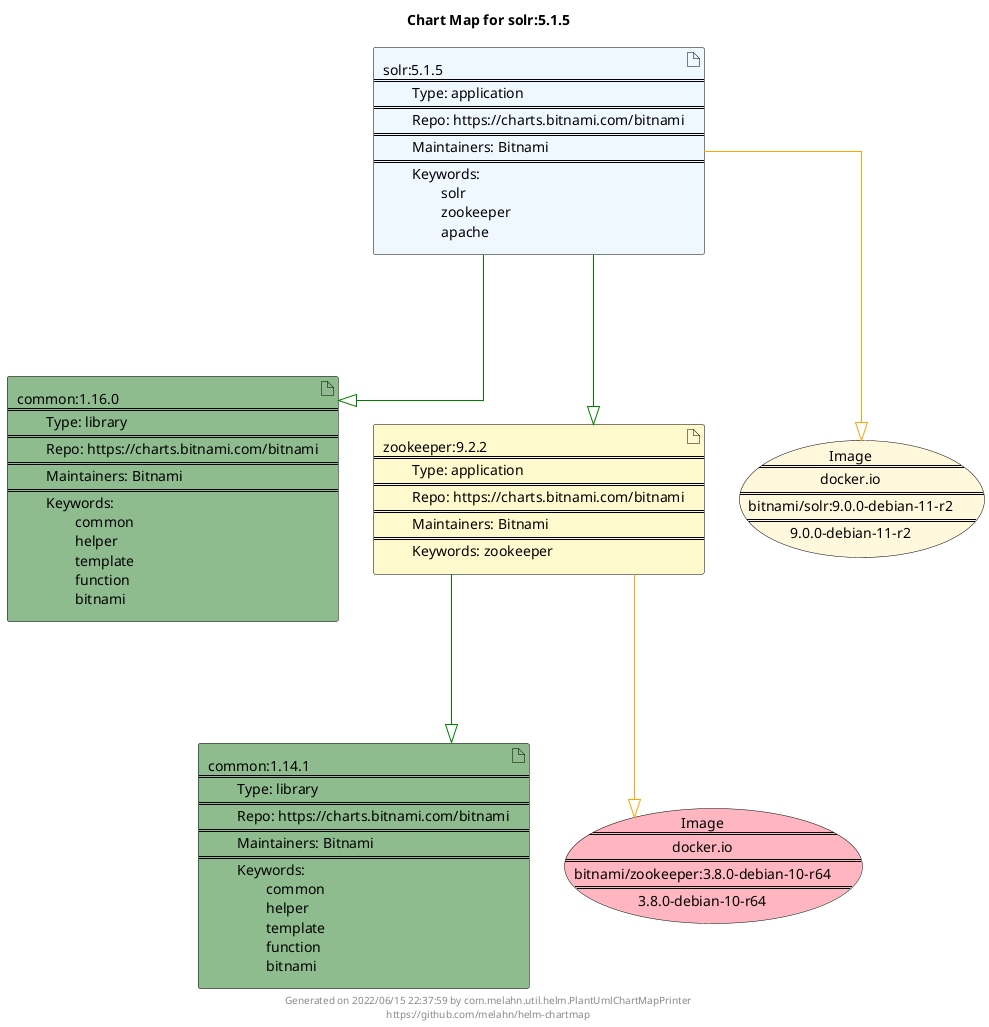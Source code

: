 @startuml
skinparam linetype ortho
skinparam backgroundColor white
skinparam usecaseBorderColor black
skinparam usecaseArrowColor LightSlateGray
skinparam artifactBorderColor black
skinparam artifactArrowColor LightSlateGray

title Chart Map for solr:5.1.5

'There are 4 referenced Helm Charts
artifact "solr:5.1.5\n====\n\tType: application\n====\n\tRepo: https://charts.bitnami.com/bitnami\n====\n\tMaintainers: Bitnami\n====\n\tKeywords: \n\t\tsolr\n\t\tzookeeper\n\t\tapache" as solr_5_1_5 #AliceBlue
artifact "common:1.16.0\n====\n\tType: library\n====\n\tRepo: https://charts.bitnami.com/bitnami\n====\n\tMaintainers: Bitnami\n====\n\tKeywords: \n\t\tcommon\n\t\thelper\n\t\ttemplate\n\t\tfunction\n\t\tbitnami" as common_1_16_0 #DarkSeaGreen
artifact "common:1.14.1\n====\n\tType: library\n====\n\tRepo: https://charts.bitnami.com/bitnami\n====\n\tMaintainers: Bitnami\n====\n\tKeywords: \n\t\tcommon\n\t\thelper\n\t\ttemplate\n\t\tfunction\n\t\tbitnami" as common_1_14_1 #DarkSeaGreen
artifact "zookeeper:9.2.2\n====\n\tType: application\n====\n\tRepo: https://charts.bitnami.com/bitnami\n====\n\tMaintainers: Bitnami\n====\n\tKeywords: zookeeper" as zookeeper_9_2_2 #LemonChiffon

'There are 2 referenced Docker Images
usecase "Image\n====\ndocker.io\n====\nbitnami/zookeeper:3.8.0-debian-10-r64\n====\n3.8.0-debian-10-r64" as docker_io_bitnami_zookeeper_3_8_0_debian_10_r64 #LightPink
usecase "Image\n====\ndocker.io\n====\nbitnami/solr:9.0.0-debian-11-r2\n====\n9.0.0-debian-11-r2" as docker_io_bitnami_solr_9_0_0_debian_11_r2 #Cornsilk

'Chart Dependencies
solr_5_1_5--[#green]-|>common_1_16_0
solr_5_1_5--[#green]-|>zookeeper_9_2_2
zookeeper_9_2_2--[#green]-|>common_1_14_1
solr_5_1_5--[#orange]-|>docker_io_bitnami_solr_9_0_0_debian_11_r2
zookeeper_9_2_2--[#orange]-|>docker_io_bitnami_zookeeper_3_8_0_debian_10_r64

center footer Generated on 2022/06/15 22:37:59 by com.melahn.util.helm.PlantUmlChartMapPrinter\nhttps://github.com/melahn/helm-chartmap
@enduml
